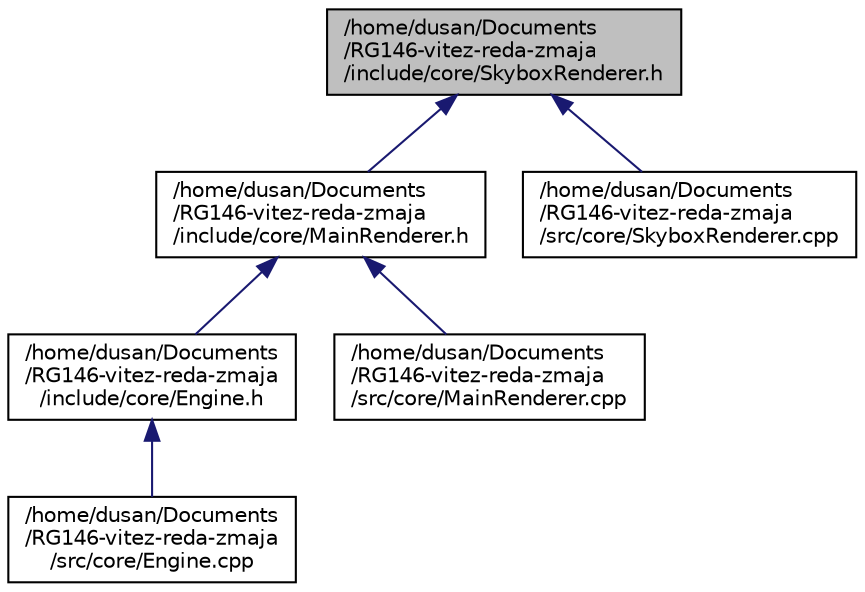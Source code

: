 digraph "/home/dusan/Documents/RG146-vitez-reda-zmaja/include/core/SkyboxRenderer.h"
{
  edge [fontname="Helvetica",fontsize="10",labelfontname="Helvetica",labelfontsize="10"];
  node [fontname="Helvetica",fontsize="10",shape=record];
  Node33 [label="/home/dusan/Documents\l/RG146-vitez-reda-zmaja\l/include/core/SkyboxRenderer.h",height=0.2,width=0.4,color="black", fillcolor="grey75", style="filled", fontcolor="black"];
  Node33 -> Node34 [dir="back",color="midnightblue",fontsize="10",style="solid",fontname="Helvetica"];
  Node34 [label="/home/dusan/Documents\l/RG146-vitez-reda-zmaja\l/include/core/MainRenderer.h",height=0.2,width=0.4,color="black", fillcolor="white", style="filled",URL="$MainRenderer_8h.html",tooltip="Deklaracija klase Render. "];
  Node34 -> Node35 [dir="back",color="midnightblue",fontsize="10",style="solid",fontname="Helvetica"];
  Node35 [label="/home/dusan/Documents\l/RG146-vitez-reda-zmaja\l/include/core/Engine.h",height=0.2,width=0.4,color="black", fillcolor="white", style="filled",URL="$Engine_8h.html",tooltip="Deklaracija klase Engine i deklaracija callback funkcija. "];
  Node35 -> Node36 [dir="back",color="midnightblue",fontsize="10",style="solid",fontname="Helvetica"];
  Node36 [label="/home/dusan/Documents\l/RG146-vitez-reda-zmaja\l/src/core/Engine.cpp",height=0.2,width=0.4,color="black", fillcolor="white", style="filled",URL="$Engine_8cpp.html"];
  Node34 -> Node37 [dir="back",color="midnightblue",fontsize="10",style="solid",fontname="Helvetica"];
  Node37 [label="/home/dusan/Documents\l/RG146-vitez-reda-zmaja\l/src/core/MainRenderer.cpp",height=0.2,width=0.4,color="black", fillcolor="white", style="filled",URL="$MainRenderer_8cpp.html"];
  Node33 -> Node38 [dir="back",color="midnightblue",fontsize="10",style="solid",fontname="Helvetica"];
  Node38 [label="/home/dusan/Documents\l/RG146-vitez-reda-zmaja\l/src/core/SkyboxRenderer.cpp",height=0.2,width=0.4,color="black", fillcolor="white", style="filled",URL="$SkyboxRenderer_8cpp.html"];
}
